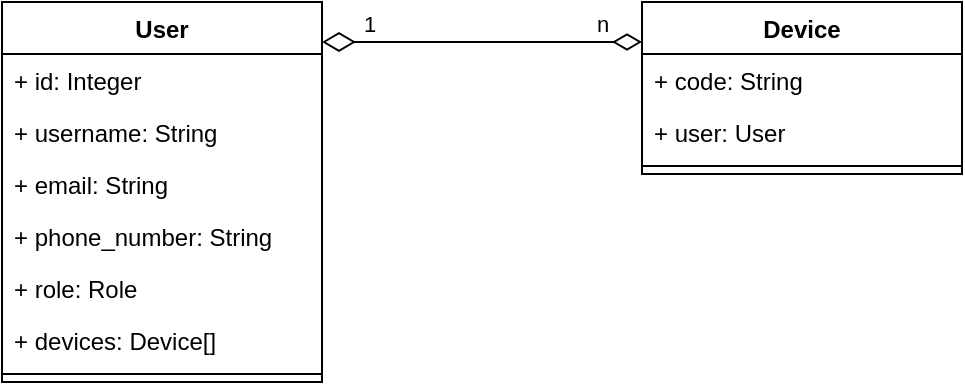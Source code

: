 <mxfile version="22.1.4" type="github">
  <diagram name="Page-1" id="-fFZOBQ3NUTXhY6W9v0i">
    <mxGraphModel dx="742" dy="396" grid="1" gridSize="10" guides="1" tooltips="1" connect="1" arrows="1" fold="1" page="1" pageScale="1" pageWidth="850" pageHeight="1100" math="0" shadow="0">
      <root>
        <mxCell id="0" />
        <mxCell id="1" parent="0" />
        <mxCell id="wgS-u-5tZGmA4ss03UVR-1" value="User&lt;br&gt;" style="swimlane;fontStyle=1;align=center;verticalAlign=top;childLayout=stackLayout;horizontal=1;startSize=26;horizontalStack=0;resizeParent=1;resizeParentMax=0;resizeLast=0;collapsible=1;marginBottom=0;whiteSpace=wrap;html=1;" vertex="1" parent="1">
          <mxGeometry x="80" y="160" width="160" height="190" as="geometry" />
        </mxCell>
        <mxCell id="wgS-u-5tZGmA4ss03UVR-2" value="+ id: Integer" style="text;strokeColor=none;fillColor=none;align=left;verticalAlign=top;spacingLeft=4;spacingRight=4;overflow=hidden;rotatable=0;points=[[0,0.5],[1,0.5]];portConstraint=eastwest;whiteSpace=wrap;html=1;" vertex="1" parent="wgS-u-5tZGmA4ss03UVR-1">
          <mxGeometry y="26" width="160" height="26" as="geometry" />
        </mxCell>
        <mxCell id="wgS-u-5tZGmA4ss03UVR-8" value="+ username: String" style="text;strokeColor=none;fillColor=none;align=left;verticalAlign=top;spacingLeft=4;spacingRight=4;overflow=hidden;rotatable=0;points=[[0,0.5],[1,0.5]];portConstraint=eastwest;whiteSpace=wrap;html=1;" vertex="1" parent="wgS-u-5tZGmA4ss03UVR-1">
          <mxGeometry y="52" width="160" height="26" as="geometry" />
        </mxCell>
        <mxCell id="wgS-u-5tZGmA4ss03UVR-7" value="+ email: String" style="text;strokeColor=none;fillColor=none;align=left;verticalAlign=top;spacingLeft=4;spacingRight=4;overflow=hidden;rotatable=0;points=[[0,0.5],[1,0.5]];portConstraint=eastwest;whiteSpace=wrap;html=1;" vertex="1" parent="wgS-u-5tZGmA4ss03UVR-1">
          <mxGeometry y="78" width="160" height="26" as="geometry" />
        </mxCell>
        <mxCell id="wgS-u-5tZGmA4ss03UVR-6" value="+ phone_number: String" style="text;strokeColor=none;fillColor=none;align=left;verticalAlign=top;spacingLeft=4;spacingRight=4;overflow=hidden;rotatable=0;points=[[0,0.5],[1,0.5]];portConstraint=eastwest;whiteSpace=wrap;html=1;" vertex="1" parent="wgS-u-5tZGmA4ss03UVR-1">
          <mxGeometry y="104" width="160" height="26" as="geometry" />
        </mxCell>
        <mxCell id="wgS-u-5tZGmA4ss03UVR-5" value="+ role: Role" style="text;strokeColor=none;fillColor=none;align=left;verticalAlign=top;spacingLeft=4;spacingRight=4;overflow=hidden;rotatable=0;points=[[0,0.5],[1,0.5]];portConstraint=eastwest;whiteSpace=wrap;html=1;" vertex="1" parent="wgS-u-5tZGmA4ss03UVR-1">
          <mxGeometry y="130" width="160" height="26" as="geometry" />
        </mxCell>
        <mxCell id="wgS-u-5tZGmA4ss03UVR-9" value="+ devices: Device[]" style="text;strokeColor=none;fillColor=none;align=left;verticalAlign=top;spacingLeft=4;spacingRight=4;overflow=hidden;rotatable=0;points=[[0,0.5],[1,0.5]];portConstraint=eastwest;whiteSpace=wrap;html=1;" vertex="1" parent="wgS-u-5tZGmA4ss03UVR-1">
          <mxGeometry y="156" width="160" height="26" as="geometry" />
        </mxCell>
        <mxCell id="wgS-u-5tZGmA4ss03UVR-3" value="" style="line;strokeWidth=1;fillColor=none;align=left;verticalAlign=middle;spacingTop=-1;spacingLeft=3;spacingRight=3;rotatable=0;labelPosition=right;points=[];portConstraint=eastwest;strokeColor=inherit;" vertex="1" parent="wgS-u-5tZGmA4ss03UVR-1">
          <mxGeometry y="182" width="160" height="8" as="geometry" />
        </mxCell>
        <mxCell id="wgS-u-5tZGmA4ss03UVR-10" value="Device" style="swimlane;fontStyle=1;align=center;verticalAlign=top;childLayout=stackLayout;horizontal=1;startSize=26;horizontalStack=0;resizeParent=1;resizeParentMax=0;resizeLast=0;collapsible=1;marginBottom=0;whiteSpace=wrap;html=1;" vertex="1" parent="1">
          <mxGeometry x="400" y="160" width="160" height="86" as="geometry" />
        </mxCell>
        <mxCell id="wgS-u-5tZGmA4ss03UVR-11" value="+ code: String" style="text;strokeColor=none;fillColor=none;align=left;verticalAlign=top;spacingLeft=4;spacingRight=4;overflow=hidden;rotatable=0;points=[[0,0.5],[1,0.5]];portConstraint=eastwest;whiteSpace=wrap;html=1;" vertex="1" parent="wgS-u-5tZGmA4ss03UVR-10">
          <mxGeometry y="26" width="160" height="26" as="geometry" />
        </mxCell>
        <mxCell id="wgS-u-5tZGmA4ss03UVR-16" value="+ user: User" style="text;strokeColor=none;fillColor=none;align=left;verticalAlign=top;spacingLeft=4;spacingRight=4;overflow=hidden;rotatable=0;points=[[0,0.5],[1,0.5]];portConstraint=eastwest;whiteSpace=wrap;html=1;" vertex="1" parent="wgS-u-5tZGmA4ss03UVR-10">
          <mxGeometry y="52" width="160" height="26" as="geometry" />
        </mxCell>
        <mxCell id="wgS-u-5tZGmA4ss03UVR-17" value="" style="line;strokeWidth=1;fillColor=none;align=left;verticalAlign=middle;spacingTop=-1;spacingLeft=3;spacingRight=3;rotatable=0;labelPosition=right;points=[];portConstraint=eastwest;strokeColor=inherit;" vertex="1" parent="wgS-u-5tZGmA4ss03UVR-10">
          <mxGeometry y="78" width="160" height="8" as="geometry" />
        </mxCell>
        <mxCell id="wgS-u-5tZGmA4ss03UVR-19" value="1" style="endArrow=diamondThin;html=1;endSize=12;startArrow=diamondThin;startSize=14;startFill=0;edgeStyle=orthogonalEdgeStyle;align=left;verticalAlign=bottom;rounded=0;endFill=0;" edge="1" parent="1">
          <mxGeometry x="-0.762" relative="1" as="geometry">
            <mxPoint x="240" y="180" as="sourcePoint" />
            <mxPoint x="400" y="180" as="targetPoint" />
            <mxPoint as="offset" />
          </mxGeometry>
        </mxCell>
        <mxCell id="wgS-u-5tZGmA4ss03UVR-20" value="n" style="edgeLabel;html=1;align=center;verticalAlign=middle;resizable=0;points=[];" vertex="1" connectable="0" parent="wgS-u-5tZGmA4ss03UVR-19">
          <mxGeometry x="0.771" y="2" relative="1" as="geometry">
            <mxPoint x="-2" y="-7" as="offset" />
          </mxGeometry>
        </mxCell>
      </root>
    </mxGraphModel>
  </diagram>
</mxfile>
